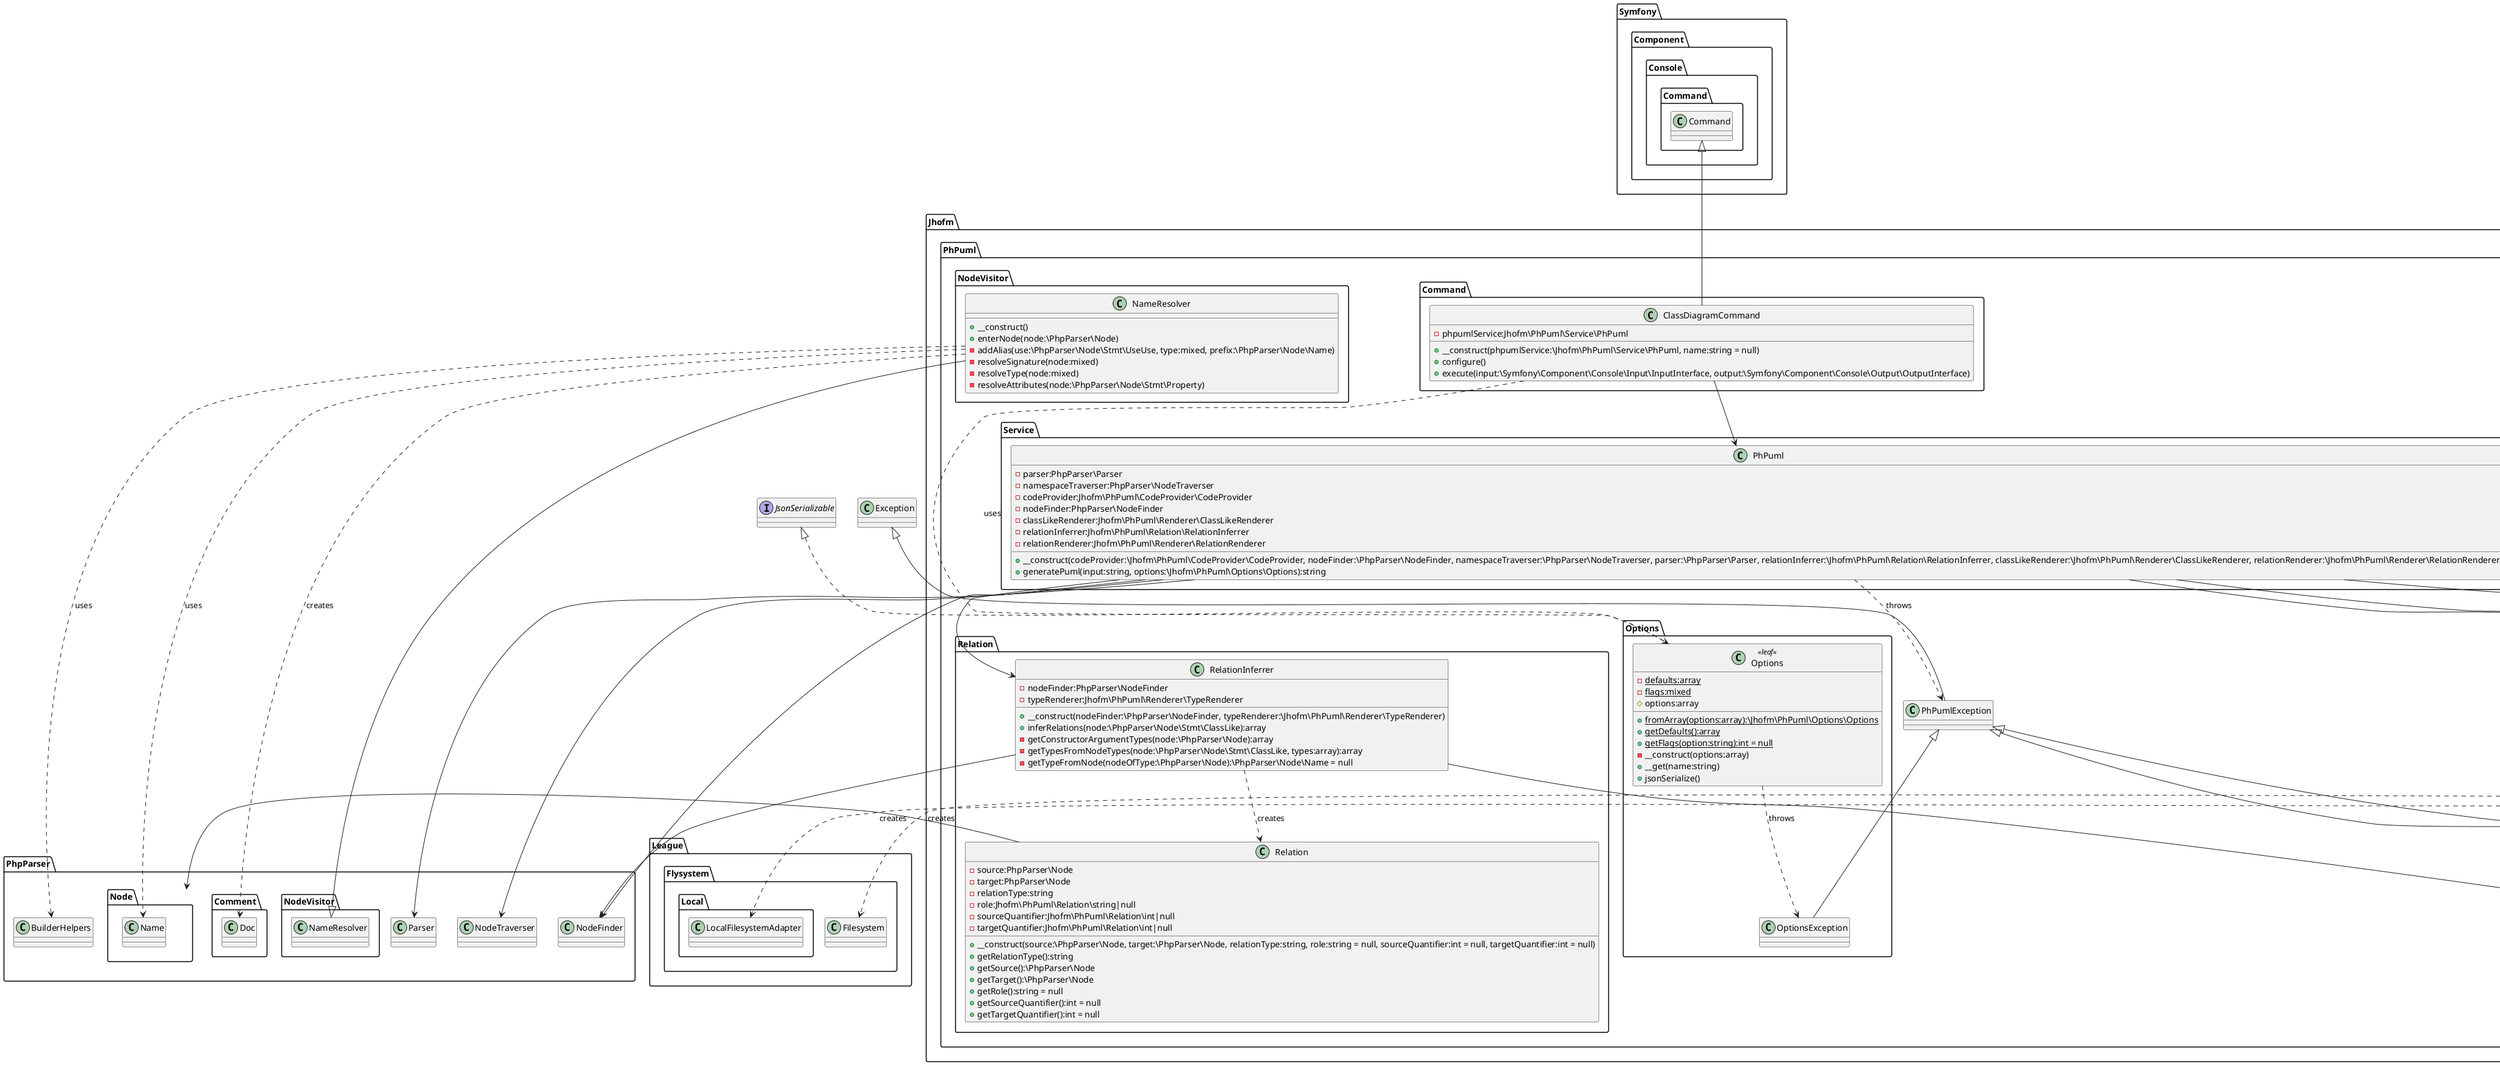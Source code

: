 @startuml
        
set namespaceSeparator \\ 

class Jhofm\\PhPuml\\CodeProvider\\CodeProvider {
  +getCode(directory:string, options:\\Jhofm\\PhPuml\\Options\\Options):\\Generator
  -getIterator(directory:string, options:\\Jhofm\\PhPuml\\Options\\Options):\\Traversable
}

Jhofm\\PhPuml\\CodeProvider\\CodeProvider ..> \\Jhofm\\PhPuml\\CodeProvider\\CodeProviderException : throws
Jhofm\\PhPuml\\CodeProvider\\CodeProvider ..> \\League\\Flysystem\\Filesystem : creates
Jhofm\\PhPuml\\CodeProvider\\CodeProvider ..> \\League\\Flysystem\\Local\\LocalFilesystemAdapter : creates

class Jhofm\\PhPuml\\CodeProvider\\CodeProviderException extends \\Jhofm\\PhPuml\\PhPumlException {
}

class Jhofm\\PhPuml\\Command\\ClassDiagramCommand extends \\Symfony\\Component\\Console\\Command\\Command {
  -phpumlService:Jhofm\PhPuml\Service\PhPuml
  
  +__construct(phpumlService:\\Jhofm\\PhPuml\\Service\\PhPuml, name:string = null)
  +configure()
  +execute(input:\\Symfony\\Component\\Console\\Input\\InputInterface, output:\\Symfony\\Component\\Console\\Output\\OutputInterface)
}

Jhofm\\PhPuml\\Command\\ClassDiagramCommand --> \\Jhofm\\PhPuml\\Service\\PhPuml
Jhofm\\PhPuml\\Command\\ClassDiagramCommand ..> \\Jhofm\\PhPuml\\Options\\Options : uses

class Jhofm\\PhPuml\\NodeVisitor\\NameResolver extends \\PhpParser\\NodeVisitor\\NameResolver {
  +__construct()
  +enterNode(node:\\PhpParser\\Node)
  -addAlias(use:\\PhpParser\\Node\\Stmt\\UseUse, type:mixed, prefix:\\PhpParser\\Node\\Name)
  -resolveSignature(node:mixed)
  -resolveType(node:mixed)
  -resolveAttributes(node:\\PhpParser\\Node\\Stmt\\Property)
}

Jhofm\\PhPuml\\NodeVisitor\\NameResolver ..> \\PhpParser\\Node\\Name : uses
Jhofm\\PhPuml\\NodeVisitor\\NameResolver ..> \\PhpParser\\BuilderHelpers : uses
Jhofm\\PhPuml\\NodeVisitor\\NameResolver ..> \\PhpParser\\Comment\\Doc : creates

class Jhofm\\PhPuml\\Options\\Options <<leaf>> implements \\JsonSerializable {
  {static} -defaults:array
  {static} -flags:mixed
  #options:array
  
  {static} +fromArray(options:array):\\Jhofm\\PhPuml\\Options\\Options
  {static} +getDefaults():array
  {static} +getFlags(option:string):int = null
  -__construct(options:array)
  +__get(name:string)
  +jsonSerialize()
}

Jhofm\\PhPuml\\Options\\Options ..> \\Jhofm\\PhPuml\\Options\\OptionsException : throws

class Jhofm\\PhPuml\\Options\\OptionsException extends \\Jhofm\\PhPuml\\PhPumlException {
}

class Jhofm\\PhPuml\\PhPumlException extends \\Exception {
}

class Jhofm\\PhPuml\\Relation\\Relation {
  -source:PhpParser\Node
  -target:PhpParser\Node
  -relationType:string
  -role:Jhofm\PhPuml\Relation\string|null
  -sourceQuantifier:Jhofm\PhPuml\Relation\int|null
  -targetQuantifier:Jhofm\PhPuml\Relation\int|null
  
  +__construct(source:\\PhpParser\\Node, target:\\PhpParser\\Node, relationType:string, role:string = null, sourceQuantifier:int = null, targetQuantifier:int = null)
  +getRelationType():string
  +getSource():\\PhpParser\\Node
  +getTarget():\\PhpParser\\Node
  +getRole():string = null
  +getSourceQuantifier():int = null
  +getTargetQuantifier():int = null
}

Jhofm\\PhPuml\\Relation\\Relation --> \\PhpParser\\Node

class Jhofm\\PhPuml\\Relation\\RelationInferrer {
  -nodeFinder:PhpParser\NodeFinder
  -typeRenderer:Jhofm\PhPuml\Renderer\TypeRenderer
  
  +__construct(nodeFinder:\\PhpParser\\NodeFinder, typeRenderer:\\Jhofm\\PhPuml\\Renderer\\TypeRenderer)
  +inferRelations(node:\\PhpParser\\Node\\Stmt\\ClassLike):array
  -getConstructorArgumentTypes(node:\\PhpParser\\Node):array
  -getTypesFromNodeTypes(node:\\PhpParser\\Node\\Stmt\\ClassLike, types:array):array
  -getTypeFromNode(nodeOfType:\\PhpParser\\Node):\\PhpParser\\Node\\Name = null
}

Jhofm\\PhPuml\\Relation\\RelationInferrer --> \\PhpParser\\NodeFinder
Jhofm\\PhPuml\\Relation\\RelationInferrer --> \\Jhofm\\PhPuml\\Renderer\\TypeRenderer
Jhofm\\PhPuml\\Relation\\RelationInferrer ..> \\Jhofm\\PhPuml\\Relation\\Relation : creates

class Jhofm\\PhPuml\\Renderer\\ClassLikeRenderer extends \\Jhofm\\PhPuml\\Renderer\\IndentedRenderTrait {
  -typeMap:array
  -typeRenderer:Jhofm\PhPuml\Renderer\TypeRenderer
  
  +__construct(typeRenderer:\\Jhofm\\PhPuml\\Renderer\\TypeRenderer)
  +render(node:\\PhpParser\\Node\\Stmt\\ClassLike):string
  -renderClassLikeHeader(node:\\PhpParser\\Node\\Stmt\\ClassLike):string
  -renderProperties(node:\\PhpParser\\Node\\Stmt\\ClassLike):string
  -renderProperty(property:\\PhpParser\\Node\\Stmt\\Property):string
  -renderMethods(node:\\PhpParser\\Node\\Stmt\\ClassLike):string
  -renderMethod(method:\\PhpParser\\Node\\Stmt\\ClassMethod):string
  -renderVisibility(node:\\PhpParser\\Node\\Stmt):string
  -renderExtends(node:\\PhpParser\\Node\\Stmt\\ClassLike):string
}

Jhofm\\PhPuml\\Renderer\\ClassLikeRenderer --> \\Jhofm\\PhPuml\\Renderer\\TypeRenderer
Jhofm\\PhPuml\\Renderer\\ClassLikeRenderer ..> \\Jhofm\\PhPuml\\Renderer\\RendererException : throws

abstract class Jhofm\\PhPuml\\Renderer\\IndentedRenderTrait <<trait>> {
  -indentation:int
  -indentationString:string
  
  -appendLine(puml:string, line:string):void
}

class Jhofm\\PhPuml\\Renderer\\RelationRenderer extends \\Jhofm\\PhPuml\\Renderer\\IndentedRenderTrait {
  -typeRenderer:Jhofm\PhPuml\Renderer\TypeRenderer
  
  +__construct(typeRenderer:\\Jhofm\\PhPuml\\Renderer\\TypeRenderer)
  +renderRelations(relations:array):string
  +render(relation:\\Jhofm\\PhPuml\\Relation\\Relation):string
  -renderRelationType(relation:\\Jhofm\\PhPuml\\Relation\\Relation, sourceQuantifier:int = null, targetQuantifier:int = null):string
  -renderQuantifier(sourceQuantifier:int = null):string
}

Jhofm\\PhPuml\\Renderer\\RelationRenderer --> \\Jhofm\\PhPuml\\Renderer\\TypeRenderer

class Jhofm\\PhPuml\\Renderer\\RendererException extends \\Jhofm\\PhPuml\\PhPumlException {
}

class Jhofm\\PhPuml\\Renderer\\TypeRenderer {
  +render(type:\\PhpParser\\Node = null):string
}

class Jhofm\\PhPuml\\Service\\PhPuml {
  -parser:PhpParser\Parser
  -namespaceTraverser:PhpParser\NodeTraverser
  -codeProvider:Jhofm\PhPuml\CodeProvider\CodeProvider
  -nodeFinder:PhpParser\NodeFinder
  -classLikeRenderer:Jhofm\PhPuml\Renderer\ClassLikeRenderer
  -relationInferrer:Jhofm\PhPuml\Relation\RelationInferrer
  -relationRenderer:Jhofm\PhPuml\Renderer\RelationRenderer
  
  +__construct(codeProvider:\\Jhofm\\PhPuml\\CodeProvider\\CodeProvider, nodeFinder:\\PhpParser\\NodeFinder, namespaceTraverser:\\PhpParser\\NodeTraverser, parser:\\PhpParser\\Parser, relationInferrer:\\Jhofm\\PhPuml\\Relation\\RelationInferrer, classLikeRenderer:\\Jhofm\\PhPuml\\Renderer\\ClassLikeRenderer, relationRenderer:\\Jhofm\\PhPuml\\Renderer\\RelationRenderer)
  +generatePuml(input:string, options:\\Jhofm\\PhPuml\\Options\\Options):string
}

Jhofm\\PhPuml\\Service\\PhPuml --> \\Jhofm\\PhPuml\\CodeProvider\\CodeProvider
Jhofm\\PhPuml\\Service\\PhPuml --> \\PhpParser\\NodeFinder
Jhofm\\PhPuml\\Service\\PhPuml --> \\PhpParser\\NodeTraverser
Jhofm\\PhPuml\\Service\\PhPuml --> \\PhpParser\\Parser
Jhofm\\PhPuml\\Service\\PhPuml --> \\Jhofm\\PhPuml\\Relation\\RelationInferrer
Jhofm\\PhPuml\\Service\\PhPuml --> \\Jhofm\\PhPuml\\Renderer\\ClassLikeRenderer
Jhofm\\PhPuml\\Service\\PhPuml --> \\Jhofm\\PhPuml\\Renderer\\RelationRenderer
Jhofm\\PhPuml\\Service\\PhPuml ..> \\Jhofm\\PhPuml\\PhPumlException : throws

@enduml
